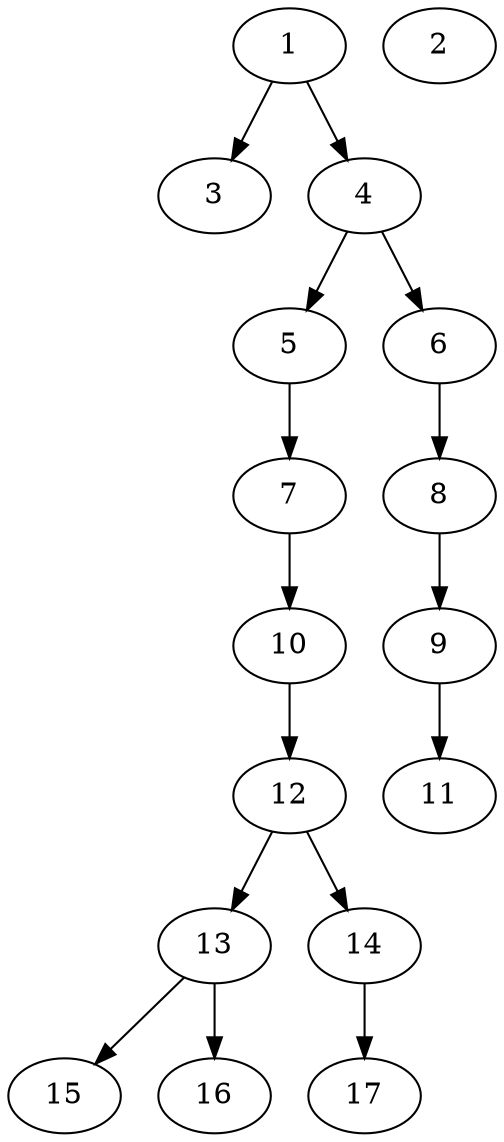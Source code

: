 // DAG (tier=1-easy, mode=compute, n=17, ccr=0.255, fat=0.404, density=0.301, regular=0.735, jump=0.058, mindata=262144, maxdata=2097152)
// DAG automatically generated by daggen at Sun Aug 24 16:33:32 2025
// /home/ermia/Project/Environments/daggen/bin/daggen --dot --ccr 0.255 --fat 0.404 --regular 0.735 --density 0.301 --jump 0.058 --mindata 262144 --maxdata 2097152 -n 17 
digraph G {
  1 [size="7924971781176164352", alpha="0.03", expect_size="3962485890588082176"]
  1 -> 3 [size ="31799610703872"]
  1 -> 4 [size ="31799610703872"]
  2 [size="842184656735896", alpha="0.04", expect_size="421092328367948"]
  3 [size="518740700575880", alpha="0.07", expect_size="259370350287940"]
  4 [size="204407492343773", alpha="0.12", expect_size="102203746171886"]
  4 -> 5 [size ="9766361366528"]
  4 -> 6 [size ="9766361366528"]
  5 [size="3259909589600043008", alpha="0.20", expect_size="1629954794800021504"]
  5 -> 7 [size ="17588427948032"]
  6 [size="2359010787328000000", alpha="0.16", expect_size="1179505393664000000"]
  6 -> 8 [size ="14176747520000"]
  7 [size="25249249779484232", alpha="0.19", expect_size="12624624889742116"]
  7 -> 10 [size ="19713975386112"]
  8 [size="16641140228470560", alpha="0.11", expect_size="8320570114235280"]
  8 -> 9 [size ="14505790668800"]
  9 [size="15193072194686706", alpha="0.03", expect_size="7596536097343353"]
  9 -> 11 [size ="14505790668800"]
  10 [size="12243120964710406", alpha="0.17", expect_size="6121560482355203"]
  10 -> 12 [size ="5654265724928"]
  11 [size="1394357450785685504", alpha="0.19", expect_size="697178725392842752"]
  12 [size="1177804213179490", alpha="0.12", expect_size="588902106589745"]
  12 -> 13 [size ="32028678422528"]
  12 -> 14 [size ="32028678422528"]
  13 [size="1230088634910872", alpha="0.06", expect_size="615044317455436"]
  13 -> 15 [size ="20994370568192"]
  13 -> 16 [size ="20994370568192"]
  14 [size="9675605228400448", alpha="0.01", expect_size="4837802614200224"]
  14 -> 17 [size ="5764995350528"]
  15 [size="507011010532505", alpha="0.12", expect_size="253505505266252"]
  16 [size="623762332785986", alpha="0.02", expect_size="311881166392993"]
  17 [size="97193874031640576", alpha="0.08", expect_size="48596937015820288"]
}
